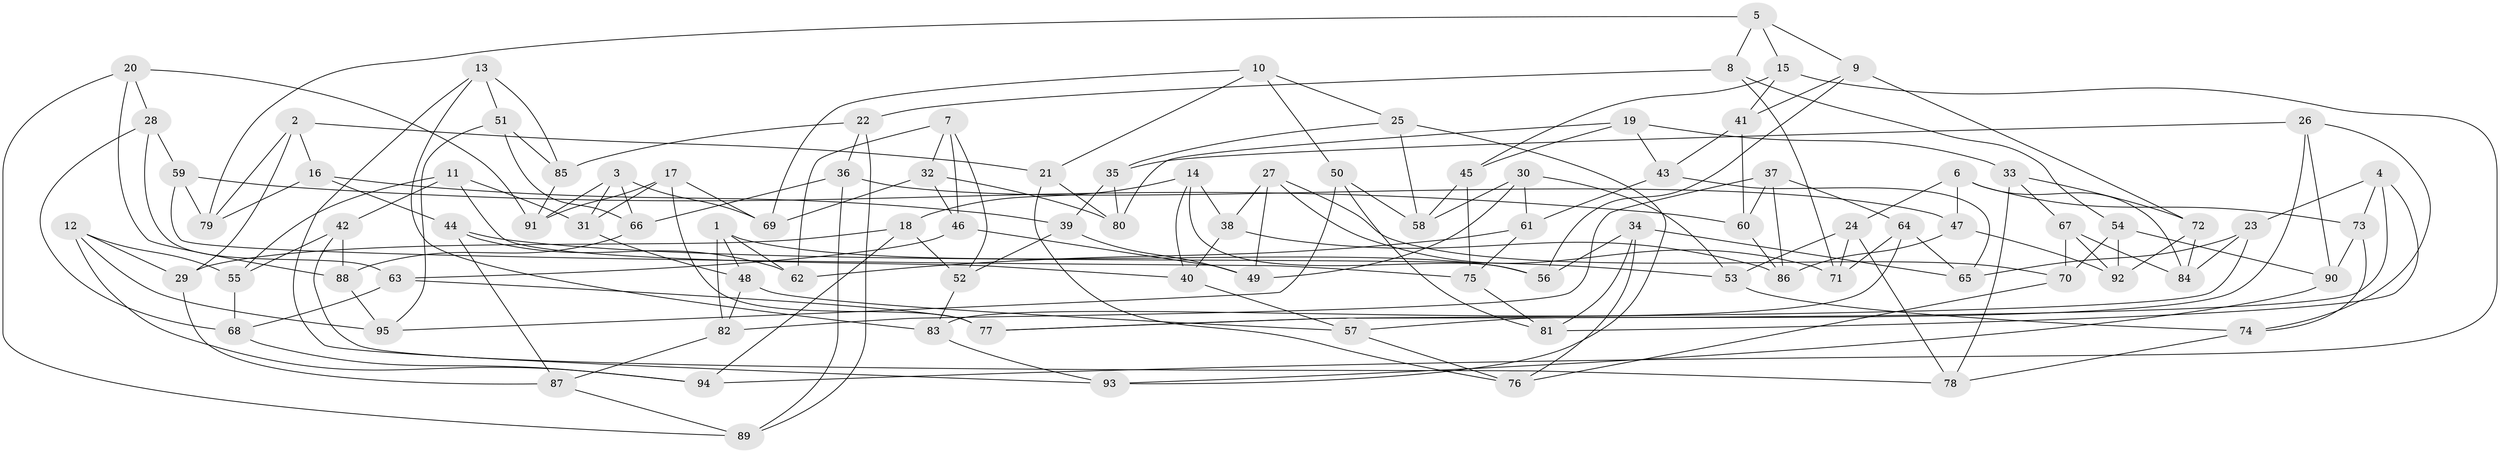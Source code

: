 // Generated by graph-tools (version 1.1) at 2025/26/03/09/25 03:26:54]
// undirected, 95 vertices, 190 edges
graph export_dot {
graph [start="1"]
  node [color=gray90,style=filled];
  1;
  2;
  3;
  4;
  5;
  6;
  7;
  8;
  9;
  10;
  11;
  12;
  13;
  14;
  15;
  16;
  17;
  18;
  19;
  20;
  21;
  22;
  23;
  24;
  25;
  26;
  27;
  28;
  29;
  30;
  31;
  32;
  33;
  34;
  35;
  36;
  37;
  38;
  39;
  40;
  41;
  42;
  43;
  44;
  45;
  46;
  47;
  48;
  49;
  50;
  51;
  52;
  53;
  54;
  55;
  56;
  57;
  58;
  59;
  60;
  61;
  62;
  63;
  64;
  65;
  66;
  67;
  68;
  69;
  70;
  71;
  72;
  73;
  74;
  75;
  76;
  77;
  78;
  79;
  80;
  81;
  82;
  83;
  84;
  85;
  86;
  87;
  88;
  89;
  90;
  91;
  92;
  93;
  94;
  95;
  1 -- 48;
  1 -- 62;
  1 -- 56;
  1 -- 82;
  2 -- 21;
  2 -- 29;
  2 -- 16;
  2 -- 79;
  3 -- 66;
  3 -- 69;
  3 -- 91;
  3 -- 31;
  4 -- 77;
  4 -- 73;
  4 -- 23;
  4 -- 81;
  5 -- 9;
  5 -- 15;
  5 -- 8;
  5 -- 79;
  6 -- 24;
  6 -- 73;
  6 -- 84;
  6 -- 47;
  7 -- 52;
  7 -- 46;
  7 -- 62;
  7 -- 32;
  8 -- 71;
  8 -- 54;
  8 -- 22;
  9 -- 72;
  9 -- 56;
  9 -- 41;
  10 -- 50;
  10 -- 69;
  10 -- 21;
  10 -- 25;
  11 -- 40;
  11 -- 42;
  11 -- 55;
  11 -- 31;
  12 -- 95;
  12 -- 29;
  12 -- 94;
  12 -- 55;
  13 -- 85;
  13 -- 51;
  13 -- 93;
  13 -- 83;
  14 -- 40;
  14 -- 56;
  14 -- 18;
  14 -- 38;
  15 -- 41;
  15 -- 94;
  15 -- 45;
  16 -- 39;
  16 -- 79;
  16 -- 44;
  17 -- 31;
  17 -- 77;
  17 -- 69;
  17 -- 91;
  18 -- 29;
  18 -- 52;
  18 -- 94;
  19 -- 45;
  19 -- 80;
  19 -- 33;
  19 -- 43;
  20 -- 91;
  20 -- 28;
  20 -- 89;
  20 -- 88;
  21 -- 76;
  21 -- 80;
  22 -- 85;
  22 -- 36;
  22 -- 89;
  23 -- 84;
  23 -- 77;
  23 -- 65;
  24 -- 78;
  24 -- 71;
  24 -- 53;
  25 -- 93;
  25 -- 35;
  25 -- 58;
  26 -- 90;
  26 -- 57;
  26 -- 35;
  26 -- 74;
  27 -- 71;
  27 -- 49;
  27 -- 70;
  27 -- 38;
  28 -- 59;
  28 -- 63;
  28 -- 68;
  29 -- 87;
  30 -- 53;
  30 -- 61;
  30 -- 58;
  30 -- 49;
  31 -- 48;
  32 -- 46;
  32 -- 69;
  32 -- 80;
  33 -- 72;
  33 -- 67;
  33 -- 78;
  34 -- 65;
  34 -- 81;
  34 -- 76;
  34 -- 56;
  35 -- 39;
  35 -- 80;
  36 -- 47;
  36 -- 66;
  36 -- 89;
  37 -- 64;
  37 -- 82;
  37 -- 60;
  37 -- 86;
  38 -- 40;
  38 -- 86;
  39 -- 52;
  39 -- 49;
  40 -- 57;
  41 -- 60;
  41 -- 43;
  42 -- 78;
  42 -- 88;
  42 -- 55;
  43 -- 61;
  43 -- 65;
  44 -- 87;
  44 -- 62;
  44 -- 53;
  45 -- 75;
  45 -- 58;
  46 -- 63;
  46 -- 49;
  47 -- 86;
  47 -- 92;
  48 -- 57;
  48 -- 82;
  50 -- 95;
  50 -- 81;
  50 -- 58;
  51 -- 85;
  51 -- 95;
  51 -- 66;
  52 -- 83;
  53 -- 74;
  54 -- 70;
  54 -- 92;
  54 -- 90;
  55 -- 68;
  57 -- 76;
  59 -- 60;
  59 -- 79;
  59 -- 75;
  60 -- 86;
  61 -- 62;
  61 -- 75;
  63 -- 77;
  63 -- 68;
  64 -- 71;
  64 -- 83;
  64 -- 65;
  66 -- 88;
  67 -- 70;
  67 -- 92;
  67 -- 84;
  68 -- 94;
  70 -- 76;
  72 -- 92;
  72 -- 84;
  73 -- 74;
  73 -- 90;
  74 -- 78;
  75 -- 81;
  82 -- 87;
  83 -- 93;
  85 -- 91;
  87 -- 89;
  88 -- 95;
  90 -- 93;
}
